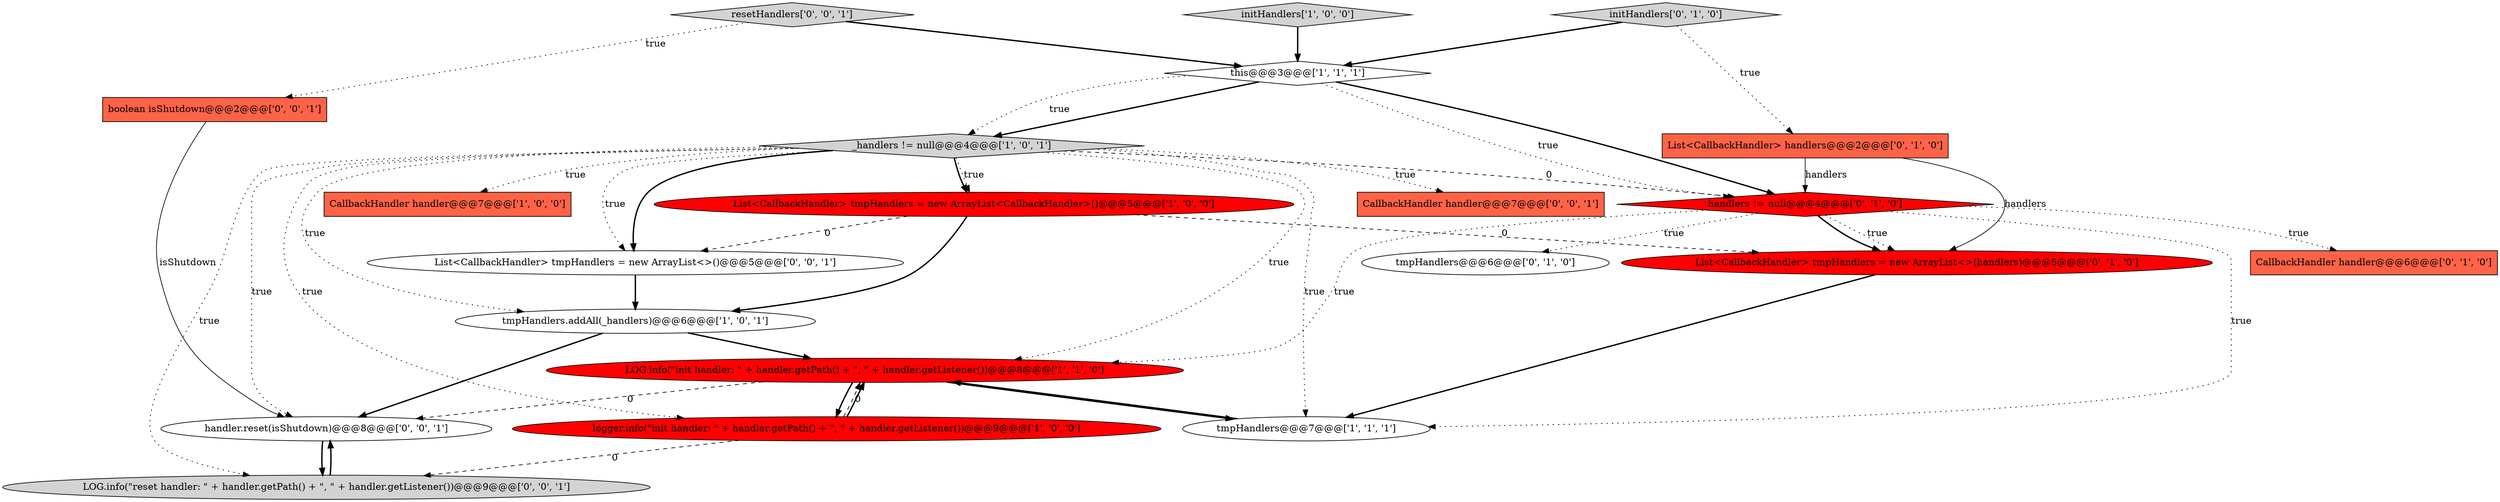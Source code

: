 digraph {
18 [style = filled, label = "CallbackHandler handler@@@7@@@['0', '0', '1']", fillcolor = tomato, shape = box image = "AAA0AAABBB3BBB"];
7 [style = filled, label = "List<CallbackHandler> tmpHandlers = new ArrayList<CallbackHandler>()@@@5@@@['1', '0', '0']", fillcolor = red, shape = ellipse image = "AAA1AAABBB1BBB"];
13 [style = filled, label = "initHandlers['0', '1', '0']", fillcolor = lightgray, shape = diamond image = "AAA0AAABBB2BBB"];
11 [style = filled, label = "CallbackHandler handler@@@6@@@['0', '1', '0']", fillcolor = tomato, shape = box image = "AAA0AAABBB2BBB"];
9 [style = filled, label = "handlers != null@@@4@@@['0', '1', '0']", fillcolor = red, shape = diamond image = "AAA1AAABBB2BBB"];
0 [style = filled, label = "LOG.info(\"init handler: \" + handler.getPath() + \", \" + handler.getListener())@@@8@@@['1', '1', '0']", fillcolor = red, shape = ellipse image = "AAA1AAABBB1BBB"];
2 [style = filled, label = "_handlers != null@@@4@@@['1', '0', '1']", fillcolor = lightgray, shape = diamond image = "AAA0AAABBB1BBB"];
10 [style = filled, label = "tmpHandlers@@@6@@@['0', '1', '0']", fillcolor = white, shape = ellipse image = "AAA0AAABBB2BBB"];
15 [style = filled, label = "handler.reset(isShutdown)@@@8@@@['0', '0', '1']", fillcolor = white, shape = ellipse image = "AAA0AAABBB3BBB"];
17 [style = filled, label = "LOG.info(\"reset handler: \" + handler.getPath() + \", \" + handler.getListener())@@@9@@@['0', '0', '1']", fillcolor = lightgray, shape = ellipse image = "AAA0AAABBB3BBB"];
12 [style = filled, label = "List<CallbackHandler> handlers@@@2@@@['0', '1', '0']", fillcolor = tomato, shape = box image = "AAA1AAABBB2BBB"];
4 [style = filled, label = "CallbackHandler handler@@@7@@@['1', '0', '0']", fillcolor = tomato, shape = box image = "AAA0AAABBB1BBB"];
3 [style = filled, label = "this@@@3@@@['1', '1', '1']", fillcolor = white, shape = diamond image = "AAA0AAABBB1BBB"];
1 [style = filled, label = "logger.info(\"init handler: \" + handler.getPath() + \", \" + handler.getListener())@@@9@@@['1', '0', '0']", fillcolor = red, shape = ellipse image = "AAA1AAABBB1BBB"];
20 [style = filled, label = "List<CallbackHandler> tmpHandlers = new ArrayList<>()@@@5@@@['0', '0', '1']", fillcolor = white, shape = ellipse image = "AAA0AAABBB3BBB"];
5 [style = filled, label = "tmpHandlers@@@7@@@['1', '1', '1']", fillcolor = white, shape = ellipse image = "AAA0AAABBB1BBB"];
6 [style = filled, label = "tmpHandlers.addAll(_handlers)@@@6@@@['1', '0', '1']", fillcolor = white, shape = ellipse image = "AAA0AAABBB1BBB"];
16 [style = filled, label = "boolean isShutdown@@@2@@@['0', '0', '1']", fillcolor = tomato, shape = box image = "AAA0AAABBB3BBB"];
14 [style = filled, label = "List<CallbackHandler> tmpHandlers = new ArrayList<>(handlers)@@@5@@@['0', '1', '0']", fillcolor = red, shape = ellipse image = "AAA1AAABBB2BBB"];
19 [style = filled, label = "resetHandlers['0', '0', '1']", fillcolor = lightgray, shape = diamond image = "AAA0AAABBB3BBB"];
8 [style = filled, label = "initHandlers['1', '0', '0']", fillcolor = lightgray, shape = diamond image = "AAA0AAABBB1BBB"];
2->20 [style = dotted, label="true"];
2->20 [style = bold, label=""];
9->0 [style = dotted, label="true"];
2->0 [style = dotted, label="true"];
13->12 [style = dotted, label="true"];
12->9 [style = solid, label="handlers"];
7->14 [style = dashed, label="0"];
9->11 [style = dotted, label="true"];
2->17 [style = dotted, label="true"];
8->3 [style = bold, label=""];
2->15 [style = dotted, label="true"];
7->20 [style = dashed, label="0"];
0->15 [style = dashed, label="0"];
6->0 [style = bold, label=""];
1->0 [style = bold, label=""];
20->6 [style = bold, label=""];
3->9 [style = dotted, label="true"];
2->18 [style = dotted, label="true"];
9->14 [style = dotted, label="true"];
6->15 [style = bold, label=""];
3->9 [style = bold, label=""];
15->17 [style = bold, label=""];
1->17 [style = dashed, label="0"];
3->2 [style = bold, label=""];
5->0 [style = bold, label=""];
13->3 [style = bold, label=""];
2->6 [style = dotted, label="true"];
2->1 [style = dotted, label="true"];
2->9 [style = dashed, label="0"];
0->1 [style = bold, label=""];
2->7 [style = dotted, label="true"];
2->4 [style = dotted, label="true"];
7->6 [style = bold, label=""];
19->16 [style = dotted, label="true"];
9->14 [style = bold, label=""];
17->15 [style = bold, label=""];
16->15 [style = solid, label="isShutdown"];
2->7 [style = bold, label=""];
12->14 [style = solid, label="handlers"];
1->0 [style = dashed, label="0"];
2->5 [style = dotted, label="true"];
9->10 [style = dotted, label="true"];
19->3 [style = bold, label=""];
3->2 [style = dotted, label="true"];
0->5 [style = bold, label=""];
14->5 [style = bold, label=""];
9->5 [style = dotted, label="true"];
}
